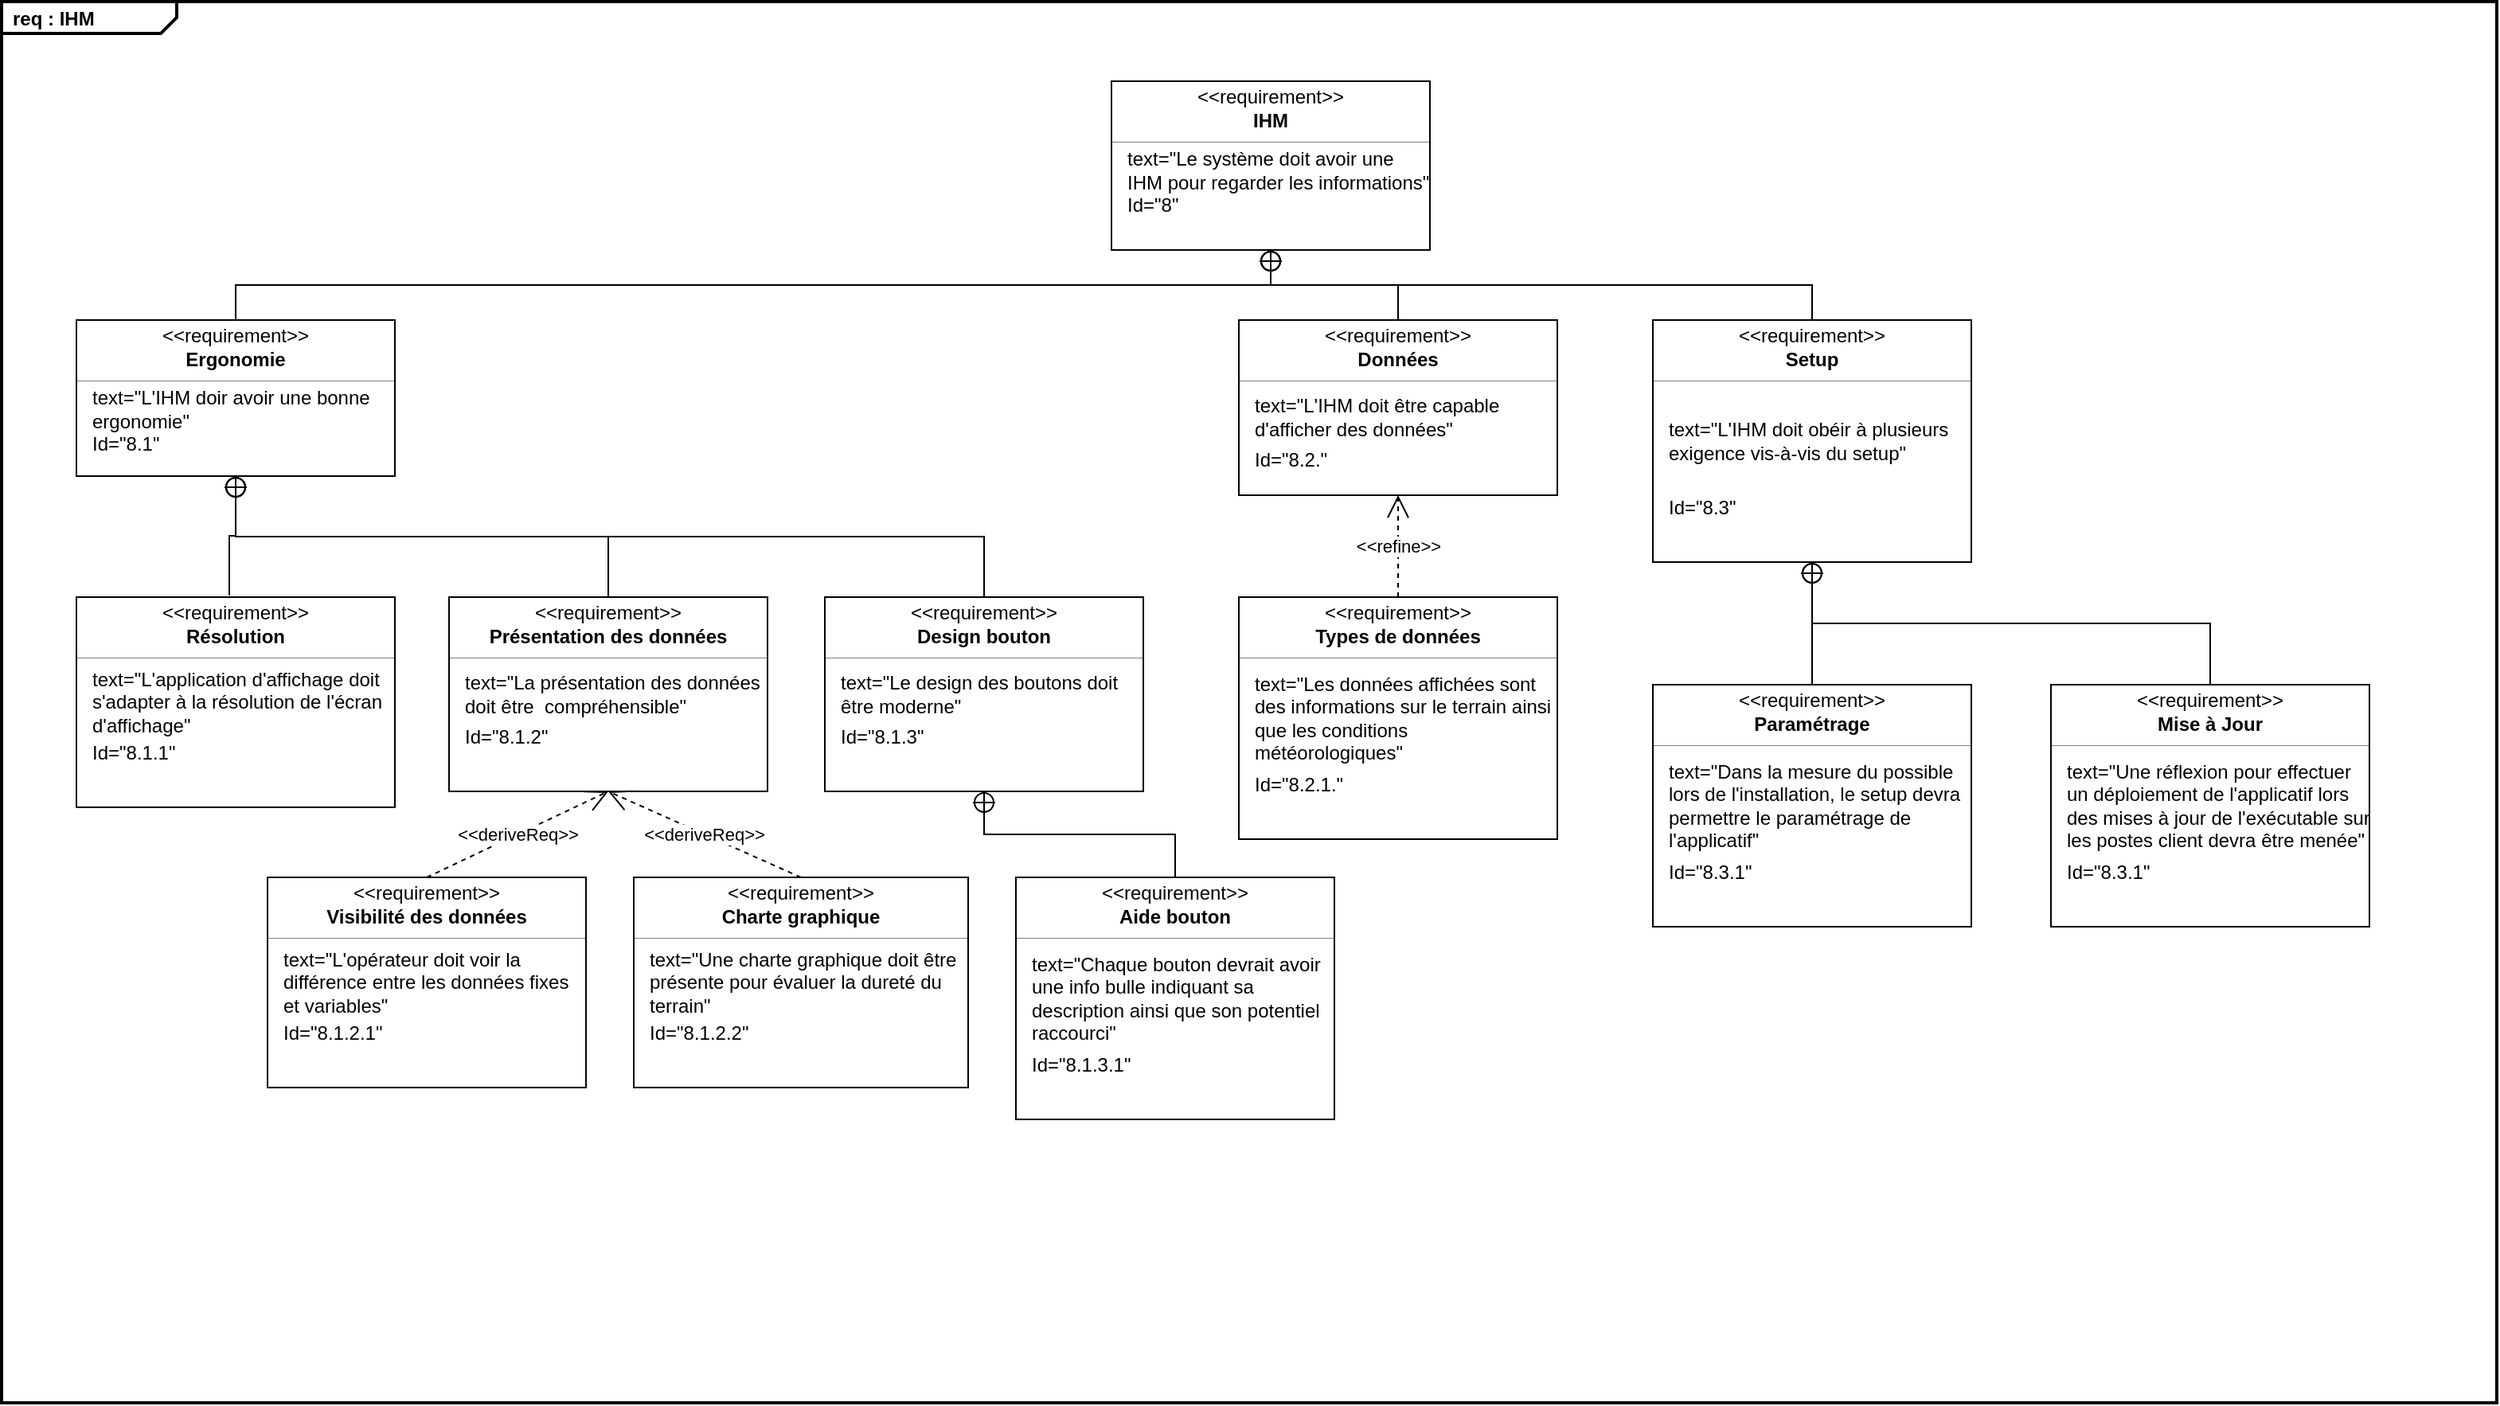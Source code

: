 <mxfile version="26.0.6">
  <diagram name="Page-1" id="wZjGFkpeC9HKHl80YT61">
    <mxGraphModel dx="1674" dy="772" grid="1" gridSize="10" guides="1" tooltips="1" connect="1" arrows="1" fold="1" page="1" pageScale="1" pageWidth="827" pageHeight="1169" math="0" shadow="0">
      <root>
        <mxCell id="0" />
        <mxCell id="1" parent="0" />
        <mxCell id="3VNXTZ4ML6IGrB6xeTb8-1" value="&lt;p style=&quot;margin:0px;margin-top:4px;margin-left:7px;text-align:left;&quot;&gt;&lt;b&gt;req : IHM&lt;/b&gt;&lt;/p&gt;" style="html=1;shape=mxgraph.sysml.package;overflow=fill;labelX=110;strokeWidth=2;align=center;" vertex="1" parent="1">
          <mxGeometry x="33" y="80" width="1567" height="880" as="geometry" />
        </mxCell>
        <mxCell id="3VNXTZ4ML6IGrB6xeTb8-2" value="" style="fontStyle=1;align=center;verticalAlign=middle;childLayout=stackLayout;horizontal=1;horizontalStack=0;resizeParent=1;resizeParentMax=0;resizeLast=0;marginBottom=0;" vertex="1" parent="1">
          <mxGeometry x="730" y="130" width="200" height="106" as="geometry" />
        </mxCell>
        <mxCell id="3VNXTZ4ML6IGrB6xeTb8-3" value="&amp;lt;&amp;lt;requirement&amp;gt;&amp;gt;" style="html=1;align=center;spacing=0;verticalAlign=middle;strokeColor=none;fillColor=none;whiteSpace=wrap;spacingTop=3;" vertex="1" parent="3VNXTZ4ML6IGrB6xeTb8-2">
          <mxGeometry width="200" height="16" as="geometry" />
        </mxCell>
        <mxCell id="3VNXTZ4ML6IGrB6xeTb8-4" value="IHM" style="html=1;align=center;spacing=0;verticalAlign=middle;strokeColor=none;fillColor=none;whiteSpace=wrap;fontStyle=1" vertex="1" parent="3VNXTZ4ML6IGrB6xeTb8-2">
          <mxGeometry y="16" width="200" height="18" as="geometry" />
        </mxCell>
        <mxCell id="3VNXTZ4ML6IGrB6xeTb8-5" value="" style="line;strokeWidth=0.25;fillColor=none;align=left;verticalAlign=middle;spacingTop=-1;spacingLeft=3;spacingRight=3;rotatable=0;labelPosition=right;points=[];portConstraint=eastwest;" vertex="1" parent="3VNXTZ4ML6IGrB6xeTb8-2">
          <mxGeometry y="34" width="200" height="8" as="geometry" />
        </mxCell>
        <mxCell id="3VNXTZ4ML6IGrB6xeTb8-6" value="text=&quot;Le système doit avoir une IHM pour regarder les informations&quot;" style="html=1;align=left;spacing=0;verticalAlign=middle;strokeColor=none;fillColor=none;whiteSpace=wrap;spacingLeft=10;" vertex="1" parent="3VNXTZ4ML6IGrB6xeTb8-2">
          <mxGeometry y="42" width="200" height="28" as="geometry" />
        </mxCell>
        <mxCell id="3VNXTZ4ML6IGrB6xeTb8-7" value="Id=&quot;8&quot;" style="html=1;align=left;spacing=0;verticalAlign=middle;strokeColor=none;fillColor=none;whiteSpace=wrap;spacingLeft=10;" vertex="1" parent="3VNXTZ4ML6IGrB6xeTb8-2">
          <mxGeometry y="70" width="200" height="16" as="geometry" />
        </mxCell>
        <mxCell id="3VNXTZ4ML6IGrB6xeTb8-8" value="" style="html=1;align=center;spacing=0;verticalAlign=middle;strokeColor=none;fillColor=none;whiteSpace=wrap;" vertex="1" parent="3VNXTZ4ML6IGrB6xeTb8-2">
          <mxGeometry y="86" width="200" height="20" as="geometry" />
        </mxCell>
        <mxCell id="3VNXTZ4ML6IGrB6xeTb8-9" value="" style="fontStyle=1;align=center;verticalAlign=middle;childLayout=stackLayout;horizontal=1;horizontalStack=0;resizeParent=1;resizeParentMax=0;resizeLast=0;marginBottom=0;" vertex="1" parent="1">
          <mxGeometry x="80" y="280" width="200" height="98" as="geometry" />
        </mxCell>
        <mxCell id="3VNXTZ4ML6IGrB6xeTb8-10" value="&amp;lt;&amp;lt;requirement&amp;gt;&amp;gt;" style="html=1;align=center;spacing=0;verticalAlign=middle;strokeColor=none;fillColor=none;whiteSpace=wrap;spacingTop=3;" vertex="1" parent="3VNXTZ4ML6IGrB6xeTb8-9">
          <mxGeometry width="200" height="16" as="geometry" />
        </mxCell>
        <mxCell id="3VNXTZ4ML6IGrB6xeTb8-11" value="Ergonomie" style="html=1;align=center;spacing=0;verticalAlign=middle;strokeColor=none;fillColor=none;whiteSpace=wrap;fontStyle=1" vertex="1" parent="3VNXTZ4ML6IGrB6xeTb8-9">
          <mxGeometry y="16" width="200" height="18" as="geometry" />
        </mxCell>
        <mxCell id="3VNXTZ4ML6IGrB6xeTb8-12" value="" style="line;strokeWidth=0.25;fillColor=none;align=left;verticalAlign=middle;spacingTop=-1;spacingLeft=3;spacingRight=3;rotatable=0;labelPosition=right;points=[];portConstraint=eastwest;" vertex="1" parent="3VNXTZ4ML6IGrB6xeTb8-9">
          <mxGeometry y="34" width="200" height="8" as="geometry" />
        </mxCell>
        <mxCell id="3VNXTZ4ML6IGrB6xeTb8-13" value="text=&quot;L&#39;IHM doir avoir une bonne ergonomie&quot;" style="html=1;align=left;spacing=0;verticalAlign=middle;strokeColor=none;fillColor=none;whiteSpace=wrap;spacingLeft=10;" vertex="1" parent="3VNXTZ4ML6IGrB6xeTb8-9">
          <mxGeometry y="42" width="200" height="28" as="geometry" />
        </mxCell>
        <mxCell id="3VNXTZ4ML6IGrB6xeTb8-14" value="Id=&quot;8.1&quot;" style="html=1;align=left;spacing=0;verticalAlign=middle;strokeColor=none;fillColor=none;whiteSpace=wrap;spacingLeft=10;" vertex="1" parent="3VNXTZ4ML6IGrB6xeTb8-9">
          <mxGeometry y="70" width="200" height="16" as="geometry" />
        </mxCell>
        <mxCell id="3VNXTZ4ML6IGrB6xeTb8-15" value="" style="html=1;align=center;spacing=0;verticalAlign=middle;strokeColor=none;fillColor=none;whiteSpace=wrap;" vertex="1" parent="3VNXTZ4ML6IGrB6xeTb8-9">
          <mxGeometry y="86" width="200" height="12" as="geometry" />
        </mxCell>
        <mxCell id="3VNXTZ4ML6IGrB6xeTb8-16" value="" style="fontStyle=1;align=center;verticalAlign=middle;childLayout=stackLayout;horizontal=1;horizontalStack=0;resizeParent=1;resizeParentMax=0;resizeLast=0;marginBottom=0;" vertex="1" parent="1">
          <mxGeometry x="80" y="454" width="200" height="132" as="geometry" />
        </mxCell>
        <mxCell id="3VNXTZ4ML6IGrB6xeTb8-17" value="&amp;lt;&amp;lt;requirement&amp;gt;&amp;gt;" style="html=1;align=center;spacing=0;verticalAlign=middle;strokeColor=none;fillColor=none;whiteSpace=wrap;spacingTop=3;" vertex="1" parent="3VNXTZ4ML6IGrB6xeTb8-16">
          <mxGeometry width="200" height="16" as="geometry" />
        </mxCell>
        <mxCell id="3VNXTZ4ML6IGrB6xeTb8-18" value="Résolution" style="html=1;align=center;spacing=0;verticalAlign=middle;strokeColor=none;fillColor=none;whiteSpace=wrap;fontStyle=1" vertex="1" parent="3VNXTZ4ML6IGrB6xeTb8-16">
          <mxGeometry y="16" width="200" height="18" as="geometry" />
        </mxCell>
        <mxCell id="3VNXTZ4ML6IGrB6xeTb8-19" value="" style="line;strokeWidth=0.25;fillColor=none;align=left;verticalAlign=middle;spacingTop=-1;spacingLeft=3;spacingRight=3;rotatable=0;labelPosition=right;points=[];portConstraint=eastwest;" vertex="1" parent="3VNXTZ4ML6IGrB6xeTb8-16">
          <mxGeometry y="34" width="200" height="8" as="geometry" />
        </mxCell>
        <mxCell id="3VNXTZ4ML6IGrB6xeTb8-20" value="text=&quot;L&#39;application d&#39;affichage doit s&#39;adapter à la résolution de l&#39;écran d&#39;affichage&quot;" style="html=1;align=left;spacing=0;verticalAlign=middle;strokeColor=none;fillColor=none;whiteSpace=wrap;spacingLeft=10;" vertex="1" parent="3VNXTZ4ML6IGrB6xeTb8-16">
          <mxGeometry y="42" width="200" height="48" as="geometry" />
        </mxCell>
        <mxCell id="3VNXTZ4ML6IGrB6xeTb8-21" value="Id=&quot;8.1.1&quot;" style="html=1;align=left;spacing=0;verticalAlign=middle;strokeColor=none;fillColor=none;whiteSpace=wrap;spacingLeft=10;" vertex="1" parent="3VNXTZ4ML6IGrB6xeTb8-16">
          <mxGeometry y="90" width="200" height="16" as="geometry" />
        </mxCell>
        <mxCell id="3VNXTZ4ML6IGrB6xeTb8-22" value="" style="html=1;align=center;spacing=0;verticalAlign=middle;strokeColor=none;fillColor=none;whiteSpace=wrap;" vertex="1" parent="3VNXTZ4ML6IGrB6xeTb8-16">
          <mxGeometry y="106" width="200" height="26" as="geometry" />
        </mxCell>
        <mxCell id="3VNXTZ4ML6IGrB6xeTb8-35" value="" style="rounded=0;html=1;labelBackgroundColor=none;endArrow=none;edgeStyle=elbowEdgeStyle;elbow=vertical;startArrow=sysMLPackCont;startSize=12;exitX=0.5;exitY=1;exitDx=0;exitDy=0;entryX=0.5;entryY=0;entryDx=0;entryDy=0;" edge="1" source="3VNXTZ4ML6IGrB6xeTb8-8" target="3VNXTZ4ML6IGrB6xeTb8-10" parent="1">
          <mxGeometry relative="1" as="geometry" />
        </mxCell>
        <mxCell id="3VNXTZ4ML6IGrB6xeTb8-37" value="" style="fontStyle=1;align=center;verticalAlign=middle;childLayout=stackLayout;horizontal=1;horizontalStack=0;resizeParent=1;resizeParentMax=0;resizeLast=0;marginBottom=0;" vertex="1" parent="1">
          <mxGeometry x="314" y="454" width="200" height="122" as="geometry" />
        </mxCell>
        <mxCell id="3VNXTZ4ML6IGrB6xeTb8-38" value="&amp;lt;&amp;lt;requirement&amp;gt;&amp;gt;" style="html=1;align=center;spacing=0;verticalAlign=middle;strokeColor=none;fillColor=none;whiteSpace=wrap;spacingTop=3;" vertex="1" parent="3VNXTZ4ML6IGrB6xeTb8-37">
          <mxGeometry width="200" height="16" as="geometry" />
        </mxCell>
        <mxCell id="3VNXTZ4ML6IGrB6xeTb8-39" value="Présentation des données" style="html=1;align=center;spacing=0;verticalAlign=middle;strokeColor=none;fillColor=none;whiteSpace=wrap;fontStyle=1" vertex="1" parent="3VNXTZ4ML6IGrB6xeTb8-37">
          <mxGeometry y="16" width="200" height="18" as="geometry" />
        </mxCell>
        <mxCell id="3VNXTZ4ML6IGrB6xeTb8-40" value="" style="line;strokeWidth=0.25;fillColor=none;align=left;verticalAlign=middle;spacingTop=-1;spacingLeft=3;spacingRight=3;rotatable=0;labelPosition=right;points=[];portConstraint=eastwest;" vertex="1" parent="3VNXTZ4ML6IGrB6xeTb8-37">
          <mxGeometry y="34" width="200" height="8" as="geometry" />
        </mxCell>
        <mxCell id="3VNXTZ4ML6IGrB6xeTb8-41" value="text=&quot;La présentation des données doit être&amp;nbsp; compréhensible&quot;" style="html=1;align=left;spacing=0;verticalAlign=middle;strokeColor=none;fillColor=none;whiteSpace=wrap;spacingLeft=10;" vertex="1" parent="3VNXTZ4ML6IGrB6xeTb8-37">
          <mxGeometry y="42" width="200" height="38" as="geometry" />
        </mxCell>
        <mxCell id="3VNXTZ4ML6IGrB6xeTb8-42" value="Id=&quot;8.1.2&quot;" style="html=1;align=left;spacing=0;verticalAlign=middle;strokeColor=none;fillColor=none;whiteSpace=wrap;spacingLeft=10;" vertex="1" parent="3VNXTZ4ML6IGrB6xeTb8-37">
          <mxGeometry y="80" width="200" height="16" as="geometry" />
        </mxCell>
        <mxCell id="3VNXTZ4ML6IGrB6xeTb8-43" value="" style="html=1;align=center;spacing=0;verticalAlign=middle;strokeColor=none;fillColor=none;whiteSpace=wrap;" vertex="1" parent="3VNXTZ4ML6IGrB6xeTb8-37">
          <mxGeometry y="96" width="200" height="26" as="geometry" />
        </mxCell>
        <mxCell id="3VNXTZ4ML6IGrB6xeTb8-44" value="" style="fontStyle=1;align=center;verticalAlign=middle;childLayout=stackLayout;horizontal=1;horizontalStack=0;resizeParent=1;resizeParentMax=0;resizeLast=0;marginBottom=0;" vertex="1" parent="1">
          <mxGeometry x="550" y="454" width="200" height="122" as="geometry" />
        </mxCell>
        <mxCell id="3VNXTZ4ML6IGrB6xeTb8-45" value="&amp;lt;&amp;lt;requirement&amp;gt;&amp;gt;" style="html=1;align=center;spacing=0;verticalAlign=middle;strokeColor=none;fillColor=none;whiteSpace=wrap;spacingTop=3;" vertex="1" parent="3VNXTZ4ML6IGrB6xeTb8-44">
          <mxGeometry width="200" height="16" as="geometry" />
        </mxCell>
        <mxCell id="3VNXTZ4ML6IGrB6xeTb8-46" value="Design bouton" style="html=1;align=center;spacing=0;verticalAlign=middle;strokeColor=none;fillColor=none;whiteSpace=wrap;fontStyle=1" vertex="1" parent="3VNXTZ4ML6IGrB6xeTb8-44">
          <mxGeometry y="16" width="200" height="18" as="geometry" />
        </mxCell>
        <mxCell id="3VNXTZ4ML6IGrB6xeTb8-47" value="" style="line;strokeWidth=0.25;fillColor=none;align=left;verticalAlign=middle;spacingTop=-1;spacingLeft=3;spacingRight=3;rotatable=0;labelPosition=right;points=[];portConstraint=eastwest;" vertex="1" parent="3VNXTZ4ML6IGrB6xeTb8-44">
          <mxGeometry y="34" width="200" height="8" as="geometry" />
        </mxCell>
        <mxCell id="3VNXTZ4ML6IGrB6xeTb8-48" value="text=&quot;Le design des boutons doit être moderne&quot;" style="html=1;align=left;spacing=0;verticalAlign=middle;strokeColor=none;fillColor=none;whiteSpace=wrap;spacingLeft=10;" vertex="1" parent="3VNXTZ4ML6IGrB6xeTb8-44">
          <mxGeometry y="42" width="200" height="38" as="geometry" />
        </mxCell>
        <mxCell id="3VNXTZ4ML6IGrB6xeTb8-49" value="Id=&quot;8.1.3&quot;" style="html=1;align=left;spacing=0;verticalAlign=middle;strokeColor=none;fillColor=none;whiteSpace=wrap;spacingLeft=10;" vertex="1" parent="3VNXTZ4ML6IGrB6xeTb8-44">
          <mxGeometry y="80" width="200" height="16" as="geometry" />
        </mxCell>
        <mxCell id="3VNXTZ4ML6IGrB6xeTb8-50" value="" style="html=1;align=center;spacing=0;verticalAlign=middle;strokeColor=none;fillColor=none;whiteSpace=wrap;" vertex="1" parent="3VNXTZ4ML6IGrB6xeTb8-44">
          <mxGeometry y="96" width="200" height="26" as="geometry" />
        </mxCell>
        <mxCell id="3VNXTZ4ML6IGrB6xeTb8-51" value="" style="fontStyle=1;align=center;verticalAlign=middle;childLayout=stackLayout;horizontal=1;horizontalStack=0;resizeParent=1;resizeParentMax=0;resizeLast=0;marginBottom=0;" vertex="1" parent="1">
          <mxGeometry x="670" y="630" width="200" height="152" as="geometry" />
        </mxCell>
        <mxCell id="3VNXTZ4ML6IGrB6xeTb8-52" value="&amp;lt;&amp;lt;requirement&amp;gt;&amp;gt;" style="html=1;align=center;spacing=0;verticalAlign=middle;strokeColor=none;fillColor=none;whiteSpace=wrap;spacingTop=3;" vertex="1" parent="3VNXTZ4ML6IGrB6xeTb8-51">
          <mxGeometry width="200" height="16" as="geometry" />
        </mxCell>
        <mxCell id="3VNXTZ4ML6IGrB6xeTb8-53" value="Aide bouton" style="html=1;align=center;spacing=0;verticalAlign=middle;strokeColor=none;fillColor=none;whiteSpace=wrap;fontStyle=1" vertex="1" parent="3VNXTZ4ML6IGrB6xeTb8-51">
          <mxGeometry y="16" width="200" height="18" as="geometry" />
        </mxCell>
        <mxCell id="3VNXTZ4ML6IGrB6xeTb8-54" value="" style="line;strokeWidth=0.25;fillColor=none;align=left;verticalAlign=middle;spacingTop=-1;spacingLeft=3;spacingRight=3;rotatable=0;labelPosition=right;points=[];portConstraint=eastwest;" vertex="1" parent="3VNXTZ4ML6IGrB6xeTb8-51">
          <mxGeometry y="34" width="200" height="8" as="geometry" />
        </mxCell>
        <mxCell id="3VNXTZ4ML6IGrB6xeTb8-55" value="text=&quot;Chaque bouton devrait avoir une info bulle indiquant sa description ainsi que son potentiel raccourci&quot;" style="html=1;align=left;spacing=0;verticalAlign=middle;strokeColor=none;fillColor=none;whiteSpace=wrap;spacingLeft=10;" vertex="1" parent="3VNXTZ4ML6IGrB6xeTb8-51">
          <mxGeometry y="42" width="200" height="68" as="geometry" />
        </mxCell>
        <mxCell id="3VNXTZ4ML6IGrB6xeTb8-56" value="Id=&quot;8.1.3.1&quot;" style="html=1;align=left;spacing=0;verticalAlign=middle;strokeColor=none;fillColor=none;whiteSpace=wrap;spacingLeft=10;" vertex="1" parent="3VNXTZ4ML6IGrB6xeTb8-51">
          <mxGeometry y="110" width="200" height="16" as="geometry" />
        </mxCell>
        <mxCell id="3VNXTZ4ML6IGrB6xeTb8-57" value="" style="html=1;align=center;spacing=0;verticalAlign=middle;strokeColor=none;fillColor=none;whiteSpace=wrap;" vertex="1" parent="3VNXTZ4ML6IGrB6xeTb8-51">
          <mxGeometry y="126" width="200" height="26" as="geometry" />
        </mxCell>
        <mxCell id="3VNXTZ4ML6IGrB6xeTb8-58" value="" style="rounded=0;html=1;labelBackgroundColor=none;endArrow=none;edgeStyle=elbowEdgeStyle;elbow=vertical;startArrow=sysMLPackCont;startSize=12;exitX=0.5;exitY=1;exitDx=0;exitDy=0;entryX=0.48;entryY=-0.073;entryDx=0;entryDy=0;entryPerimeter=0;" edge="1" parent="1" source="3VNXTZ4ML6IGrB6xeTb8-15" target="3VNXTZ4ML6IGrB6xeTb8-17">
          <mxGeometry relative="1" as="geometry">
            <mxPoint x="840" y="246" as="sourcePoint" />
            <mxPoint x="600" y="300" as="targetPoint" />
          </mxGeometry>
        </mxCell>
        <mxCell id="3VNXTZ4ML6IGrB6xeTb8-59" value="" style="rounded=0;html=1;labelBackgroundColor=none;endArrow=none;edgeStyle=elbowEdgeStyle;elbow=vertical;startArrow=sysMLPackCont;startSize=12;exitX=0.5;exitY=1;exitDx=0;exitDy=0;entryX=0.5;entryY=0;entryDx=0;entryDy=0;" edge="1" parent="1" source="3VNXTZ4ML6IGrB6xeTb8-15" target="3VNXTZ4ML6IGrB6xeTb8-38">
          <mxGeometry relative="1" as="geometry">
            <mxPoint x="600" y="398" as="sourcePoint" />
            <mxPoint x="216" y="463" as="targetPoint" />
          </mxGeometry>
        </mxCell>
        <mxCell id="3VNXTZ4ML6IGrB6xeTb8-60" value="" style="rounded=0;html=1;labelBackgroundColor=none;endArrow=none;edgeStyle=elbowEdgeStyle;elbow=vertical;startArrow=sysMLPackCont;startSize=12;entryX=0.5;entryY=0;entryDx=0;entryDy=0;exitX=0.5;exitY=1;exitDx=0;exitDy=0;" edge="1" parent="1" source="3VNXTZ4ML6IGrB6xeTb8-15" target="3VNXTZ4ML6IGrB6xeTb8-45">
          <mxGeometry relative="1" as="geometry">
            <mxPoint x="590" y="390" as="sourcePoint" />
            <mxPoint x="460" y="464" as="targetPoint" />
          </mxGeometry>
        </mxCell>
        <mxCell id="3VNXTZ4ML6IGrB6xeTb8-61" value="" style="rounded=0;html=1;labelBackgroundColor=none;endArrow=none;edgeStyle=elbowEdgeStyle;elbow=vertical;startArrow=sysMLPackCont;startSize=12;entryX=0.5;entryY=0;entryDx=0;entryDy=0;exitX=0.5;exitY=1;exitDx=0;exitDy=0;" edge="1" parent="1" source="3VNXTZ4ML6IGrB6xeTb8-50" target="3VNXTZ4ML6IGrB6xeTb8-52">
          <mxGeometry relative="1" as="geometry">
            <mxPoint x="600" y="398" as="sourcePoint" />
            <mxPoint x="700" y="464" as="targetPoint" />
          </mxGeometry>
        </mxCell>
        <mxCell id="3VNXTZ4ML6IGrB6xeTb8-62" value="" style="fontStyle=1;align=center;verticalAlign=middle;childLayout=stackLayout;horizontal=1;horizontalStack=0;resizeParent=1;resizeParentMax=0;resizeLast=0;marginBottom=0;" vertex="1" parent="1">
          <mxGeometry x="810" y="280" width="200" height="110" as="geometry" />
        </mxCell>
        <mxCell id="3VNXTZ4ML6IGrB6xeTb8-63" value="&amp;lt;&amp;lt;requirement&amp;gt;&amp;gt;" style="html=1;align=center;spacing=0;verticalAlign=middle;strokeColor=none;fillColor=none;whiteSpace=wrap;spacingTop=3;" vertex="1" parent="3VNXTZ4ML6IGrB6xeTb8-62">
          <mxGeometry width="200" height="16" as="geometry" />
        </mxCell>
        <mxCell id="3VNXTZ4ML6IGrB6xeTb8-64" value="Données" style="html=1;align=center;spacing=0;verticalAlign=middle;strokeColor=none;fillColor=none;whiteSpace=wrap;fontStyle=1" vertex="1" parent="3VNXTZ4ML6IGrB6xeTb8-62">
          <mxGeometry y="16" width="200" height="18" as="geometry" />
        </mxCell>
        <mxCell id="3VNXTZ4ML6IGrB6xeTb8-65" value="" style="line;strokeWidth=0.25;fillColor=none;align=left;verticalAlign=middle;spacingTop=-1;spacingLeft=3;spacingRight=3;rotatable=0;labelPosition=right;points=[];portConstraint=eastwest;" vertex="1" parent="3VNXTZ4ML6IGrB6xeTb8-62">
          <mxGeometry y="34" width="200" height="8" as="geometry" />
        </mxCell>
        <mxCell id="3VNXTZ4ML6IGrB6xeTb8-66" value="text=&quot;L&#39;IHM doit être capable d&#39;afficher des données&quot;" style="html=1;align=left;spacing=0;verticalAlign=middle;strokeColor=none;fillColor=none;whiteSpace=wrap;spacingLeft=10;" vertex="1" parent="3VNXTZ4ML6IGrB6xeTb8-62">
          <mxGeometry y="42" width="200" height="38" as="geometry" />
        </mxCell>
        <mxCell id="3VNXTZ4ML6IGrB6xeTb8-67" value="Id=&quot;8.2.&quot;" style="html=1;align=left;spacing=0;verticalAlign=middle;strokeColor=none;fillColor=none;whiteSpace=wrap;spacingLeft=10;" vertex="1" parent="3VNXTZ4ML6IGrB6xeTb8-62">
          <mxGeometry y="80" width="200" height="16" as="geometry" />
        </mxCell>
        <mxCell id="3VNXTZ4ML6IGrB6xeTb8-68" value="" style="html=1;align=center;spacing=0;verticalAlign=middle;strokeColor=none;fillColor=none;whiteSpace=wrap;" vertex="1" parent="3VNXTZ4ML6IGrB6xeTb8-62">
          <mxGeometry y="96" width="200" height="14" as="geometry" />
        </mxCell>
        <mxCell id="3VNXTZ4ML6IGrB6xeTb8-70" value="" style="fontStyle=1;align=center;verticalAlign=middle;childLayout=stackLayout;horizontal=1;horizontalStack=0;resizeParent=1;resizeParentMax=0;resizeLast=0;marginBottom=0;" vertex="1" parent="1">
          <mxGeometry x="810" y="454" width="200" height="152" as="geometry" />
        </mxCell>
        <mxCell id="3VNXTZ4ML6IGrB6xeTb8-71" value="&amp;lt;&amp;lt;requirement&amp;gt;&amp;gt;" style="html=1;align=center;spacing=0;verticalAlign=middle;strokeColor=none;fillColor=none;whiteSpace=wrap;spacingTop=3;" vertex="1" parent="3VNXTZ4ML6IGrB6xeTb8-70">
          <mxGeometry width="200" height="16" as="geometry" />
        </mxCell>
        <mxCell id="3VNXTZ4ML6IGrB6xeTb8-72" value="Types de données" style="html=1;align=center;spacing=0;verticalAlign=middle;strokeColor=none;fillColor=none;whiteSpace=wrap;fontStyle=1" vertex="1" parent="3VNXTZ4ML6IGrB6xeTb8-70">
          <mxGeometry y="16" width="200" height="18" as="geometry" />
        </mxCell>
        <mxCell id="3VNXTZ4ML6IGrB6xeTb8-73" value="" style="line;strokeWidth=0.25;fillColor=none;align=left;verticalAlign=middle;spacingTop=-1;spacingLeft=3;spacingRight=3;rotatable=0;labelPosition=right;points=[];portConstraint=eastwest;" vertex="1" parent="3VNXTZ4ML6IGrB6xeTb8-70">
          <mxGeometry y="34" width="200" height="8" as="geometry" />
        </mxCell>
        <mxCell id="3VNXTZ4ML6IGrB6xeTb8-74" value="text=&quot;Les données affichées sont des informations sur le terrain ainsi que les conditions météorologiques&quot;" style="html=1;align=left;spacing=0;verticalAlign=middle;strokeColor=none;fillColor=none;whiteSpace=wrap;spacingLeft=10;" vertex="1" parent="3VNXTZ4ML6IGrB6xeTb8-70">
          <mxGeometry y="42" width="200" height="68" as="geometry" />
        </mxCell>
        <mxCell id="3VNXTZ4ML6IGrB6xeTb8-75" value="Id=&quot;8.2.1.&quot;" style="html=1;align=left;spacing=0;verticalAlign=middle;strokeColor=none;fillColor=none;whiteSpace=wrap;spacingLeft=10;" vertex="1" parent="3VNXTZ4ML6IGrB6xeTb8-70">
          <mxGeometry y="110" width="200" height="16" as="geometry" />
        </mxCell>
        <mxCell id="3VNXTZ4ML6IGrB6xeTb8-76" value="" style="html=1;align=center;spacing=0;verticalAlign=middle;strokeColor=none;fillColor=none;whiteSpace=wrap;" vertex="1" parent="3VNXTZ4ML6IGrB6xeTb8-70">
          <mxGeometry y="126" width="200" height="26" as="geometry" />
        </mxCell>
        <mxCell id="3VNXTZ4ML6IGrB6xeTb8-79" value="&amp;lt;&amp;lt;refine&amp;gt;&amp;gt;" style="endArrow=open;edgeStyle=none;endSize=12;dashed=1;html=1;rounded=0;entryX=0.5;entryY=1;entryDx=0;entryDy=0;exitX=0.5;exitY=0;exitDx=0;exitDy=0;" edge="1" source="3VNXTZ4ML6IGrB6xeTb8-71" target="3VNXTZ4ML6IGrB6xeTb8-68" parent="1">
          <mxGeometry relative="1" as="geometry" />
        </mxCell>
        <mxCell id="3VNXTZ4ML6IGrB6xeTb8-80" value="" style="rounded=0;html=1;labelBackgroundColor=none;endArrow=none;edgeStyle=elbowEdgeStyle;elbow=vertical;startArrow=sysMLPackCont;startSize=12;exitX=0.5;exitY=1;exitDx=0;exitDy=0;entryX=0.5;entryY=0;entryDx=0;entryDy=0;" edge="1" parent="1" source="3VNXTZ4ML6IGrB6xeTb8-8" target="3VNXTZ4ML6IGrB6xeTb8-63">
          <mxGeometry relative="1" as="geometry">
            <mxPoint x="840" y="246" as="sourcePoint" />
            <mxPoint x="600" y="300" as="targetPoint" />
          </mxGeometry>
        </mxCell>
        <mxCell id="3VNXTZ4ML6IGrB6xeTb8-81" value="" style="fontStyle=1;align=center;verticalAlign=middle;childLayout=stackLayout;horizontal=1;horizontalStack=0;resizeParent=1;resizeParentMax=0;resizeLast=0;marginBottom=0;" vertex="1" parent="1">
          <mxGeometry x="200" y="630" width="200" height="132" as="geometry" />
        </mxCell>
        <mxCell id="3VNXTZ4ML6IGrB6xeTb8-82" value="&amp;lt;&amp;lt;requirement&amp;gt;&amp;gt;" style="html=1;align=center;spacing=0;verticalAlign=middle;strokeColor=none;fillColor=none;whiteSpace=wrap;spacingTop=3;" vertex="1" parent="3VNXTZ4ML6IGrB6xeTb8-81">
          <mxGeometry width="200" height="16" as="geometry" />
        </mxCell>
        <mxCell id="3VNXTZ4ML6IGrB6xeTb8-83" value="Visibilité des données" style="html=1;align=center;spacing=0;verticalAlign=middle;strokeColor=none;fillColor=none;whiteSpace=wrap;fontStyle=1" vertex="1" parent="3VNXTZ4ML6IGrB6xeTb8-81">
          <mxGeometry y="16" width="200" height="18" as="geometry" />
        </mxCell>
        <mxCell id="3VNXTZ4ML6IGrB6xeTb8-84" value="" style="line;strokeWidth=0.25;fillColor=none;align=left;verticalAlign=middle;spacingTop=-1;spacingLeft=3;spacingRight=3;rotatable=0;labelPosition=right;points=[];portConstraint=eastwest;" vertex="1" parent="3VNXTZ4ML6IGrB6xeTb8-81">
          <mxGeometry y="34" width="200" height="8" as="geometry" />
        </mxCell>
        <mxCell id="3VNXTZ4ML6IGrB6xeTb8-85" value="text=&quot;L&#39;opérateur doit voir la différence entre les données fixes et variables&quot;" style="html=1;align=left;spacing=0;verticalAlign=middle;strokeColor=none;fillColor=none;whiteSpace=wrap;spacingLeft=10;" vertex="1" parent="3VNXTZ4ML6IGrB6xeTb8-81">
          <mxGeometry y="42" width="200" height="48" as="geometry" />
        </mxCell>
        <mxCell id="3VNXTZ4ML6IGrB6xeTb8-86" value="Id=&quot;8.1.2.1&quot;" style="html=1;align=left;spacing=0;verticalAlign=middle;strokeColor=none;fillColor=none;whiteSpace=wrap;spacingLeft=10;" vertex="1" parent="3VNXTZ4ML6IGrB6xeTb8-81">
          <mxGeometry y="90" width="200" height="16" as="geometry" />
        </mxCell>
        <mxCell id="3VNXTZ4ML6IGrB6xeTb8-87" value="" style="html=1;align=center;spacing=0;verticalAlign=middle;strokeColor=none;fillColor=none;whiteSpace=wrap;" vertex="1" parent="3VNXTZ4ML6IGrB6xeTb8-81">
          <mxGeometry y="106" width="200" height="26" as="geometry" />
        </mxCell>
        <mxCell id="3VNXTZ4ML6IGrB6xeTb8-88" value="" style="fontStyle=1;align=center;verticalAlign=middle;childLayout=stackLayout;horizontal=1;horizontalStack=0;resizeParent=1;resizeParentMax=0;resizeLast=0;marginBottom=0;" vertex="1" parent="1">
          <mxGeometry x="430" y="630" width="210" height="132" as="geometry" />
        </mxCell>
        <mxCell id="3VNXTZ4ML6IGrB6xeTb8-89" value="&amp;lt;&amp;lt;requirement&amp;gt;&amp;gt;" style="html=1;align=center;spacing=0;verticalAlign=middle;strokeColor=none;fillColor=none;whiteSpace=wrap;spacingTop=3;" vertex="1" parent="3VNXTZ4ML6IGrB6xeTb8-88">
          <mxGeometry width="210" height="16" as="geometry" />
        </mxCell>
        <mxCell id="3VNXTZ4ML6IGrB6xeTb8-90" value="Charte graphique" style="html=1;align=center;spacing=0;verticalAlign=middle;strokeColor=none;fillColor=none;whiteSpace=wrap;fontStyle=1" vertex="1" parent="3VNXTZ4ML6IGrB6xeTb8-88">
          <mxGeometry y="16" width="210" height="18" as="geometry" />
        </mxCell>
        <mxCell id="3VNXTZ4ML6IGrB6xeTb8-91" value="" style="line;strokeWidth=0.25;fillColor=none;align=left;verticalAlign=middle;spacingTop=-1;spacingLeft=3;spacingRight=3;rotatable=0;labelPosition=right;points=[];portConstraint=eastwest;" vertex="1" parent="3VNXTZ4ML6IGrB6xeTb8-88">
          <mxGeometry y="34" width="210" height="8" as="geometry" />
        </mxCell>
        <mxCell id="3VNXTZ4ML6IGrB6xeTb8-92" value="text=&quot;Une charte graphique doit être présente pour évaluer la dureté du terrain&quot;" style="html=1;align=left;spacing=0;verticalAlign=middle;strokeColor=none;fillColor=none;whiteSpace=wrap;spacingLeft=10;" vertex="1" parent="3VNXTZ4ML6IGrB6xeTb8-88">
          <mxGeometry y="42" width="210" height="48" as="geometry" />
        </mxCell>
        <mxCell id="3VNXTZ4ML6IGrB6xeTb8-93" value="Id=&quot;8.1.2.2&quot;" style="html=1;align=left;spacing=0;verticalAlign=middle;strokeColor=none;fillColor=none;whiteSpace=wrap;spacingLeft=10;" vertex="1" parent="3VNXTZ4ML6IGrB6xeTb8-88">
          <mxGeometry y="90" width="210" height="16" as="geometry" />
        </mxCell>
        <mxCell id="3VNXTZ4ML6IGrB6xeTb8-94" value="" style="html=1;align=center;spacing=0;verticalAlign=middle;strokeColor=none;fillColor=none;whiteSpace=wrap;" vertex="1" parent="3VNXTZ4ML6IGrB6xeTb8-88">
          <mxGeometry y="106" width="210" height="26" as="geometry" />
        </mxCell>
        <mxCell id="3VNXTZ4ML6IGrB6xeTb8-97" value="&amp;lt;&amp;lt;deriveReq&amp;gt;&amp;gt;" style="endArrow=open;html=1;edgeStyle=none;endSize=12;dashed=1;rounded=0;entryX=0.5;entryY=1;entryDx=0;entryDy=0;exitX=0.5;exitY=0;exitDx=0;exitDy=0;" edge="1" source="3VNXTZ4ML6IGrB6xeTb8-82" target="3VNXTZ4ML6IGrB6xeTb8-43" parent="1">
          <mxGeometry relative="1" as="geometry" />
        </mxCell>
        <mxCell id="3VNXTZ4ML6IGrB6xeTb8-98" value="&amp;lt;&amp;lt;deriveReq&amp;gt;&amp;gt;" style="endArrow=open;html=1;edgeStyle=none;endSize=12;dashed=1;rounded=0;exitX=0.5;exitY=0;exitDx=0;exitDy=0;entryX=0.5;entryY=1;entryDx=0;entryDy=0;" edge="1" parent="1" source="3VNXTZ4ML6IGrB6xeTb8-89" target="3VNXTZ4ML6IGrB6xeTb8-43">
          <mxGeometry relative="1" as="geometry">
            <mxPoint x="270" y="650" as="sourcePoint" />
            <mxPoint x="440" y="580" as="targetPoint" />
          </mxGeometry>
        </mxCell>
        <mxCell id="3VNXTZ4ML6IGrB6xeTb8-99" value="" style="fontStyle=1;align=center;verticalAlign=middle;childLayout=stackLayout;horizontal=1;horizontalStack=0;resizeParent=1;resizeParentMax=0;resizeLast=0;marginBottom=0;" vertex="1" parent="1">
          <mxGeometry x="1070" y="280" width="200" height="152" as="geometry" />
        </mxCell>
        <mxCell id="3VNXTZ4ML6IGrB6xeTb8-100" value="&amp;lt;&amp;lt;requirement&amp;gt;&amp;gt;" style="html=1;align=center;spacing=0;verticalAlign=middle;strokeColor=none;fillColor=none;whiteSpace=wrap;spacingTop=3;" vertex="1" parent="3VNXTZ4ML6IGrB6xeTb8-99">
          <mxGeometry width="200" height="16" as="geometry" />
        </mxCell>
        <mxCell id="3VNXTZ4ML6IGrB6xeTb8-101" value="Setup" style="html=1;align=center;spacing=0;verticalAlign=middle;strokeColor=none;fillColor=none;whiteSpace=wrap;fontStyle=1" vertex="1" parent="3VNXTZ4ML6IGrB6xeTb8-99">
          <mxGeometry y="16" width="200" height="18" as="geometry" />
        </mxCell>
        <mxCell id="3VNXTZ4ML6IGrB6xeTb8-102" value="" style="line;strokeWidth=0.25;fillColor=none;align=left;verticalAlign=middle;spacingTop=-1;spacingLeft=3;spacingRight=3;rotatable=0;labelPosition=right;points=[];portConstraint=eastwest;" vertex="1" parent="3VNXTZ4ML6IGrB6xeTb8-99">
          <mxGeometry y="34" width="200" height="8" as="geometry" />
        </mxCell>
        <mxCell id="3VNXTZ4ML6IGrB6xeTb8-103" value="text=&quot;L&#39;IHM doit obéir à plusieurs exigence vis-à-vis du setup&quot;" style="html=1;align=left;spacing=0;verticalAlign=middle;strokeColor=none;fillColor=none;whiteSpace=wrap;spacingLeft=10;" vertex="1" parent="3VNXTZ4ML6IGrB6xeTb8-99">
          <mxGeometry y="42" width="200" height="68" as="geometry" />
        </mxCell>
        <mxCell id="3VNXTZ4ML6IGrB6xeTb8-104" value="Id=&quot;8.3&quot;" style="html=1;align=left;spacing=0;verticalAlign=middle;strokeColor=none;fillColor=none;whiteSpace=wrap;spacingLeft=10;" vertex="1" parent="3VNXTZ4ML6IGrB6xeTb8-99">
          <mxGeometry y="110" width="200" height="16" as="geometry" />
        </mxCell>
        <mxCell id="3VNXTZ4ML6IGrB6xeTb8-105" value="" style="html=1;align=center;spacing=0;verticalAlign=middle;strokeColor=none;fillColor=none;whiteSpace=wrap;" vertex="1" parent="3VNXTZ4ML6IGrB6xeTb8-99">
          <mxGeometry y="126" width="200" height="26" as="geometry" />
        </mxCell>
        <mxCell id="3VNXTZ4ML6IGrB6xeTb8-106" value="" style="rounded=0;html=1;labelBackgroundColor=none;endArrow=none;edgeStyle=elbowEdgeStyle;elbow=vertical;startArrow=sysMLPackCont;startSize=12;exitX=0.5;exitY=1;exitDx=0;exitDy=0;entryX=0.5;entryY=0;entryDx=0;entryDy=0;" edge="1" parent="1" source="3VNXTZ4ML6IGrB6xeTb8-8" target="3VNXTZ4ML6IGrB6xeTb8-100">
          <mxGeometry relative="1" as="geometry">
            <mxPoint x="840" y="246" as="sourcePoint" />
            <mxPoint x="920" y="290" as="targetPoint" />
          </mxGeometry>
        </mxCell>
        <mxCell id="3VNXTZ4ML6IGrB6xeTb8-107" value="" style="fontStyle=1;align=center;verticalAlign=middle;childLayout=stackLayout;horizontal=1;horizontalStack=0;resizeParent=1;resizeParentMax=0;resizeLast=0;marginBottom=0;" vertex="1" parent="1">
          <mxGeometry x="1070" y="509" width="200" height="152" as="geometry" />
        </mxCell>
        <mxCell id="3VNXTZ4ML6IGrB6xeTb8-108" value="&amp;lt;&amp;lt;requirement&amp;gt;&amp;gt;" style="html=1;align=center;spacing=0;verticalAlign=middle;strokeColor=none;fillColor=none;whiteSpace=wrap;spacingTop=3;" vertex="1" parent="3VNXTZ4ML6IGrB6xeTb8-107">
          <mxGeometry width="200" height="16" as="geometry" />
        </mxCell>
        <mxCell id="3VNXTZ4ML6IGrB6xeTb8-109" value="Paramétrage" style="html=1;align=center;spacing=0;verticalAlign=middle;strokeColor=none;fillColor=none;whiteSpace=wrap;fontStyle=1" vertex="1" parent="3VNXTZ4ML6IGrB6xeTb8-107">
          <mxGeometry y="16" width="200" height="18" as="geometry" />
        </mxCell>
        <mxCell id="3VNXTZ4ML6IGrB6xeTb8-110" value="" style="line;strokeWidth=0.25;fillColor=none;align=left;verticalAlign=middle;spacingTop=-1;spacingLeft=3;spacingRight=3;rotatable=0;labelPosition=right;points=[];portConstraint=eastwest;" vertex="1" parent="3VNXTZ4ML6IGrB6xeTb8-107">
          <mxGeometry y="34" width="200" height="8" as="geometry" />
        </mxCell>
        <mxCell id="3VNXTZ4ML6IGrB6xeTb8-111" value="text=&quot;Dans la mesure du possible lors de l&#39;installation, le setup devra permettre le paramétrage de l&#39;applicatif&quot;" style="html=1;align=left;spacing=0;verticalAlign=middle;strokeColor=none;fillColor=none;whiteSpace=wrap;spacingLeft=10;" vertex="1" parent="3VNXTZ4ML6IGrB6xeTb8-107">
          <mxGeometry y="42" width="200" height="68" as="geometry" />
        </mxCell>
        <mxCell id="3VNXTZ4ML6IGrB6xeTb8-112" value="Id=&quot;8.3.1&quot;" style="html=1;align=left;spacing=0;verticalAlign=middle;strokeColor=none;fillColor=none;whiteSpace=wrap;spacingLeft=10;" vertex="1" parent="3VNXTZ4ML6IGrB6xeTb8-107">
          <mxGeometry y="110" width="200" height="16" as="geometry" />
        </mxCell>
        <mxCell id="3VNXTZ4ML6IGrB6xeTb8-113" value="" style="html=1;align=center;spacing=0;verticalAlign=middle;strokeColor=none;fillColor=none;whiteSpace=wrap;" vertex="1" parent="3VNXTZ4ML6IGrB6xeTb8-107">
          <mxGeometry y="126" width="200" height="26" as="geometry" />
        </mxCell>
        <mxCell id="3VNXTZ4ML6IGrB6xeTb8-114" value="" style="rounded=0;html=1;labelBackgroundColor=none;endArrow=none;edgeStyle=elbowEdgeStyle;elbow=vertical;startArrow=sysMLPackCont;startSize=12;exitX=0.5;exitY=1;exitDx=0;exitDy=0;entryX=0.5;entryY=0;entryDx=0;entryDy=0;" edge="1" parent="1" source="3VNXTZ4ML6IGrB6xeTb8-105" target="3VNXTZ4ML6IGrB6xeTb8-108">
          <mxGeometry relative="1" as="geometry">
            <mxPoint x="840" y="246" as="sourcePoint" />
            <mxPoint x="1200" y="290" as="targetPoint" />
          </mxGeometry>
        </mxCell>
        <mxCell id="3VNXTZ4ML6IGrB6xeTb8-115" value="" style="fontStyle=1;align=center;verticalAlign=middle;childLayout=stackLayout;horizontal=1;horizontalStack=0;resizeParent=1;resizeParentMax=0;resizeLast=0;marginBottom=0;" vertex="1" parent="1">
          <mxGeometry x="1320" y="509" width="200" height="152" as="geometry" />
        </mxCell>
        <mxCell id="3VNXTZ4ML6IGrB6xeTb8-116" value="&amp;lt;&amp;lt;requirement&amp;gt;&amp;gt;" style="html=1;align=center;spacing=0;verticalAlign=middle;strokeColor=none;fillColor=none;whiteSpace=wrap;spacingTop=3;" vertex="1" parent="3VNXTZ4ML6IGrB6xeTb8-115">
          <mxGeometry width="200" height="16" as="geometry" />
        </mxCell>
        <mxCell id="3VNXTZ4ML6IGrB6xeTb8-117" value="Mise à Jour" style="html=1;align=center;spacing=0;verticalAlign=middle;strokeColor=none;fillColor=none;whiteSpace=wrap;fontStyle=1" vertex="1" parent="3VNXTZ4ML6IGrB6xeTb8-115">
          <mxGeometry y="16" width="200" height="18" as="geometry" />
        </mxCell>
        <mxCell id="3VNXTZ4ML6IGrB6xeTb8-118" value="" style="line;strokeWidth=0.25;fillColor=none;align=left;verticalAlign=middle;spacingTop=-1;spacingLeft=3;spacingRight=3;rotatable=0;labelPosition=right;points=[];portConstraint=eastwest;" vertex="1" parent="3VNXTZ4ML6IGrB6xeTb8-115">
          <mxGeometry y="34" width="200" height="8" as="geometry" />
        </mxCell>
        <mxCell id="3VNXTZ4ML6IGrB6xeTb8-119" value="text=&quot;Une réflexion pour effectuer un déploiement de l&#39;applicatif lors des mises à jour de l&#39;exécutable sur les postes client devra être menée&quot;" style="html=1;align=left;spacing=0;verticalAlign=middle;strokeColor=none;fillColor=none;whiteSpace=wrap;spacingLeft=10;" vertex="1" parent="3VNXTZ4ML6IGrB6xeTb8-115">
          <mxGeometry y="42" width="200" height="68" as="geometry" />
        </mxCell>
        <mxCell id="3VNXTZ4ML6IGrB6xeTb8-120" value="Id=&quot;8.3.1&quot;" style="html=1;align=left;spacing=0;verticalAlign=middle;strokeColor=none;fillColor=none;whiteSpace=wrap;spacingLeft=10;" vertex="1" parent="3VNXTZ4ML6IGrB6xeTb8-115">
          <mxGeometry y="110" width="200" height="16" as="geometry" />
        </mxCell>
        <mxCell id="3VNXTZ4ML6IGrB6xeTb8-121" value="" style="html=1;align=center;spacing=0;verticalAlign=middle;strokeColor=none;fillColor=none;whiteSpace=wrap;" vertex="1" parent="3VNXTZ4ML6IGrB6xeTb8-115">
          <mxGeometry y="126" width="200" height="26" as="geometry" />
        </mxCell>
        <mxCell id="3VNXTZ4ML6IGrB6xeTb8-122" value="" style="rounded=0;html=1;labelBackgroundColor=none;endArrow=none;edgeStyle=elbowEdgeStyle;elbow=vertical;startArrow=sysMLPackCont;startSize=12;exitX=0.5;exitY=1;exitDx=0;exitDy=0;entryX=0.5;entryY=0;entryDx=0;entryDy=0;" edge="1" parent="1" source="3VNXTZ4ML6IGrB6xeTb8-105" target="3VNXTZ4ML6IGrB6xeTb8-116">
          <mxGeometry relative="1" as="geometry">
            <mxPoint x="1180" y="442" as="sourcePoint" />
            <mxPoint x="1180" y="519" as="targetPoint" />
          </mxGeometry>
        </mxCell>
      </root>
    </mxGraphModel>
  </diagram>
</mxfile>
